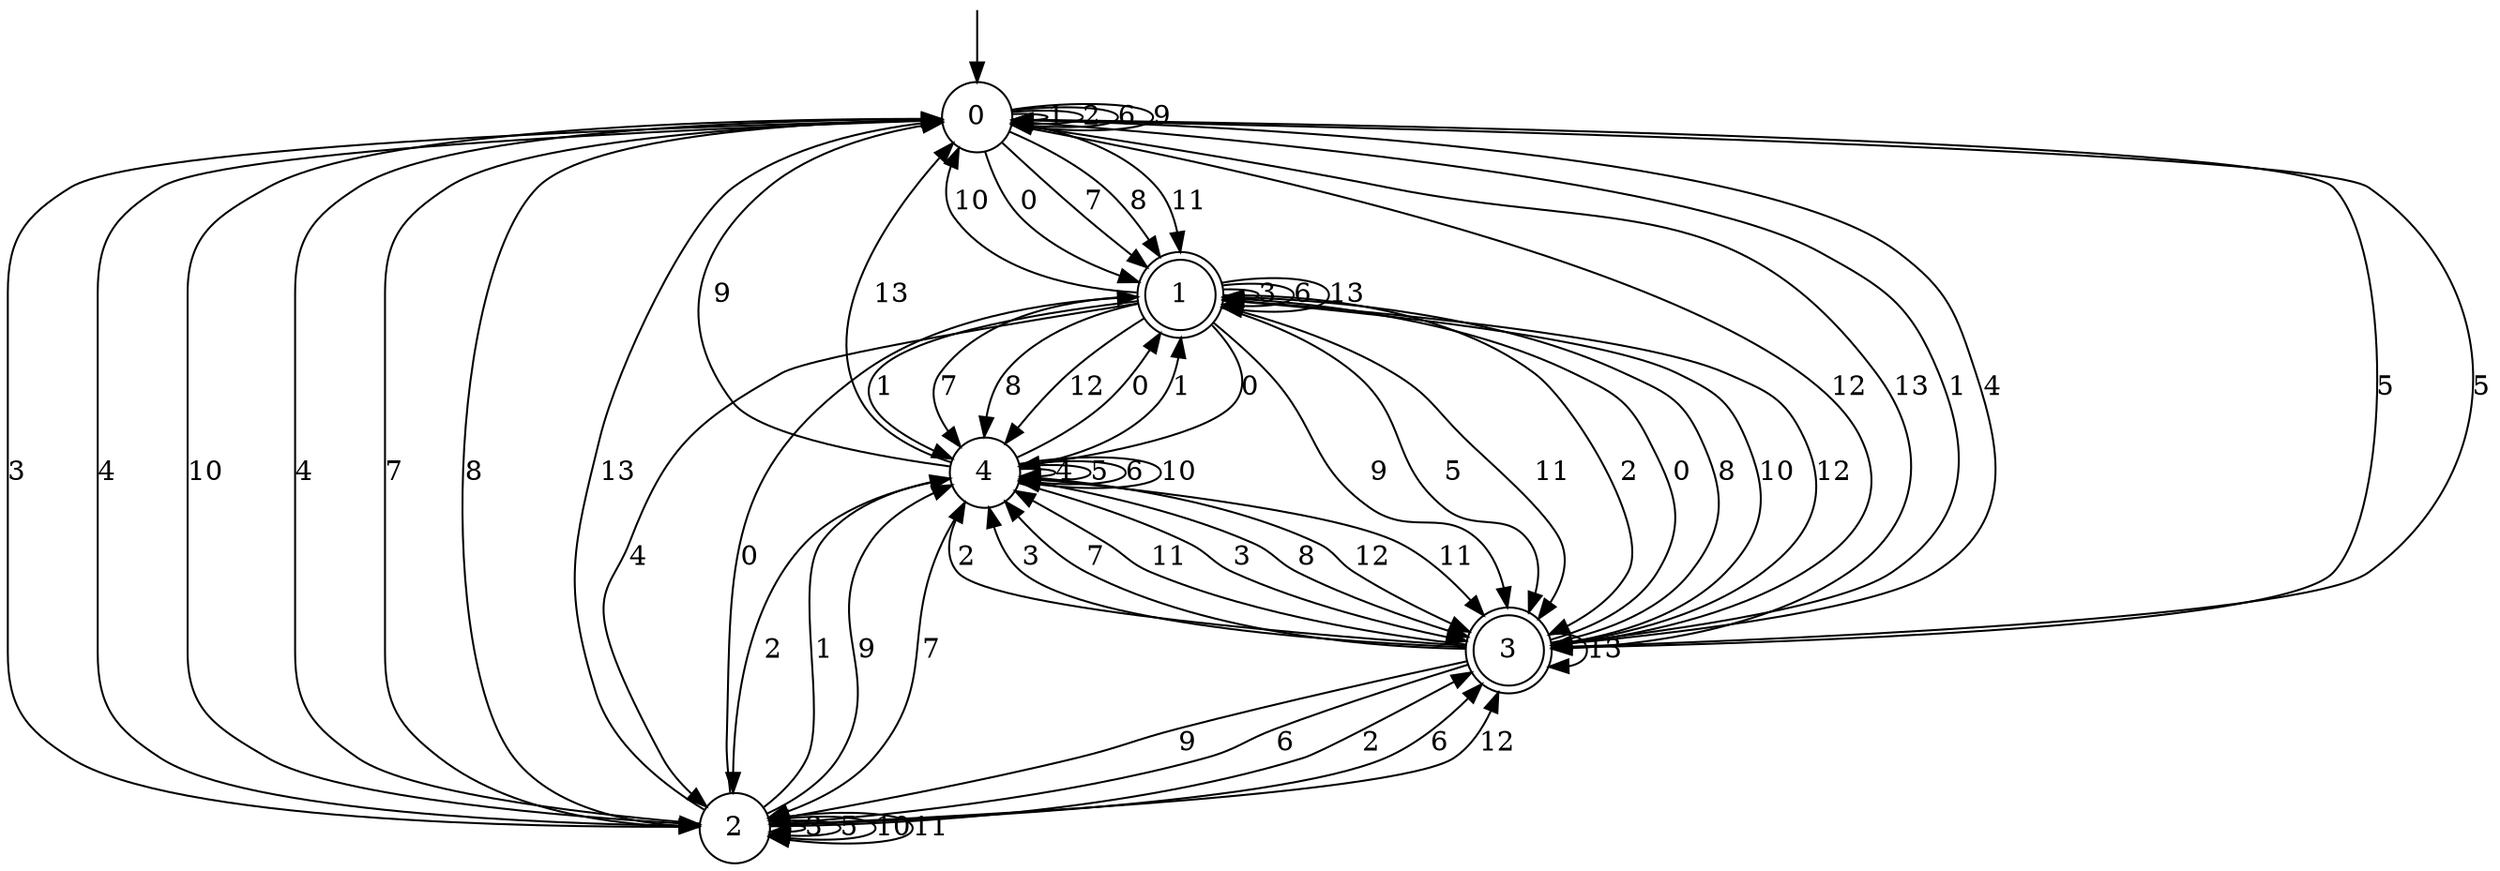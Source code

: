 digraph g {

	s0 [shape="circle" label="0"];
	s1 [shape="doublecircle" label="1"];
	s2 [shape="circle" label="2"];
	s3 [shape="doublecircle" label="3"];
	s4 [shape="circle" label="4"];
	s0 -> s1 [label="0"];
	s0 -> s0 [label="1"];
	s0 -> s0 [label="2"];
	s0 -> s2 [label="3"];
	s0 -> s2 [label="4"];
	s0 -> s3 [label="5"];
	s0 -> s0 [label="6"];
	s0 -> s1 [label="7"];
	s0 -> s1 [label="8"];
	s0 -> s0 [label="9"];
	s0 -> s2 [label="10"];
	s0 -> s1 [label="11"];
	s0 -> s3 [label="12"];
	s0 -> s3 [label="13"];
	s1 -> s4 [label="0"];
	s1 -> s4 [label="1"];
	s1 -> s3 [label="2"];
	s1 -> s1 [label="3"];
	s1 -> s2 [label="4"];
	s1 -> s3 [label="5"];
	s1 -> s1 [label="6"];
	s1 -> s4 [label="7"];
	s1 -> s4 [label="8"];
	s1 -> s3 [label="9"];
	s1 -> s0 [label="10"];
	s1 -> s3 [label="11"];
	s1 -> s4 [label="12"];
	s1 -> s1 [label="13"];
	s2 -> s1 [label="0"];
	s2 -> s4 [label="1"];
	s2 -> s3 [label="2"];
	s2 -> s2 [label="3"];
	s2 -> s0 [label="4"];
	s2 -> s2 [label="5"];
	s2 -> s3 [label="6"];
	s2 -> s0 [label="7"];
	s2 -> s0 [label="8"];
	s2 -> s4 [label="9"];
	s2 -> s2 [label="10"];
	s2 -> s2 [label="11"];
	s2 -> s3 [label="12"];
	s2 -> s0 [label="13"];
	s3 -> s1 [label="0"];
	s3 -> s0 [label="1"];
	s3 -> s4 [label="2"];
	s3 -> s4 [label="3"];
	s3 -> s0 [label="4"];
	s3 -> s0 [label="5"];
	s3 -> s2 [label="6"];
	s3 -> s4 [label="7"];
	s3 -> s1 [label="8"];
	s3 -> s2 [label="9"];
	s3 -> s1 [label="10"];
	s3 -> s4 [label="11"];
	s3 -> s1 [label="12"];
	s3 -> s3 [label="13"];
	s4 -> s1 [label="0"];
	s4 -> s1 [label="1"];
	s4 -> s2 [label="2"];
	s4 -> s3 [label="3"];
	s4 -> s4 [label="4"];
	s4 -> s4 [label="5"];
	s4 -> s4 [label="6"];
	s4 -> s2 [label="7"];
	s4 -> s3 [label="8"];
	s4 -> s0 [label="9"];
	s4 -> s4 [label="10"];
	s4 -> s3 [label="11"];
	s4 -> s3 [label="12"];
	s4 -> s0 [label="13"];

__start0 [label="" shape="none" width="0" height="0"];
__start0 -> s0;

}
